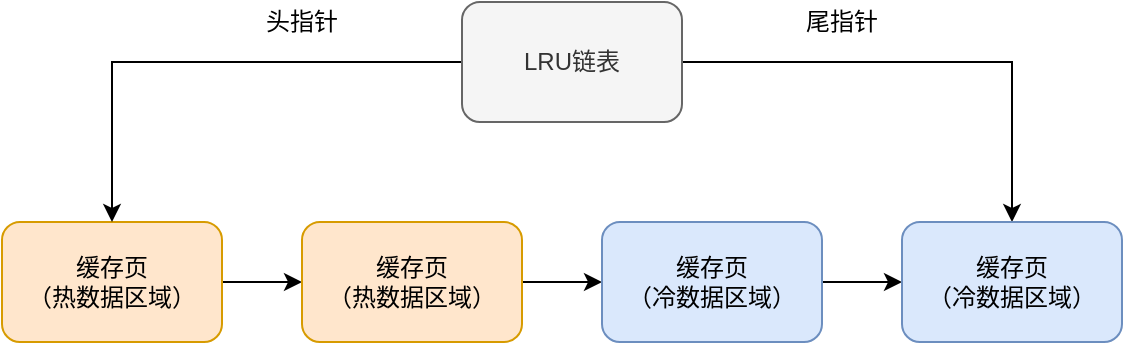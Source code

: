 <mxfile version="14.7.6" type="github">
  <diagram id="UVizJaprPjzL4EIiHQp2" name="Page-1">
    <mxGraphModel dx="946" dy="537" grid="1" gridSize="10" guides="1" tooltips="1" connect="1" arrows="1" fold="1" page="1" pageScale="1" pageWidth="827" pageHeight="1169" math="0" shadow="0">
      <root>
        <mxCell id="0" />
        <mxCell id="1" parent="0" />
        <mxCell id="sVcsrZWwfbeTP-_YkK9G-1" style="edgeStyle=orthogonalEdgeStyle;rounded=0;orthogonalLoop=1;jettySize=auto;html=1;exitX=1;exitY=0.5;exitDx=0;exitDy=0;entryX=0;entryY=0.5;entryDx=0;entryDy=0;" edge="1" parent="1" source="sVcsrZWwfbeTP-_YkK9G-2" target="sVcsrZWwfbeTP-_YkK9G-4">
          <mxGeometry relative="1" as="geometry" />
        </mxCell>
        <mxCell id="sVcsrZWwfbeTP-_YkK9G-2" value="缓存页&lt;br&gt;（热数据区域）" style="rounded=1;whiteSpace=wrap;html=1;fillColor=#ffe6cc;strokeColor=#d79b00;" vertex="1" parent="1">
          <mxGeometry x="160" y="190" width="110" height="60" as="geometry" />
        </mxCell>
        <mxCell id="sVcsrZWwfbeTP-_YkK9G-3" style="edgeStyle=orthogonalEdgeStyle;rounded=0;orthogonalLoop=1;jettySize=auto;html=1;exitX=1;exitY=0.5;exitDx=0;exitDy=0;entryX=0;entryY=0.5;entryDx=0;entryDy=0;" edge="1" parent="1" source="sVcsrZWwfbeTP-_YkK9G-4" target="sVcsrZWwfbeTP-_YkK9G-5">
          <mxGeometry relative="1" as="geometry" />
        </mxCell>
        <mxCell id="sVcsrZWwfbeTP-_YkK9G-4" value="缓存页&lt;br&gt;（热数据区域）" style="rounded=1;whiteSpace=wrap;html=1;fillColor=#ffe6cc;strokeColor=#d79b00;" vertex="1" parent="1">
          <mxGeometry x="310" y="190" width="110" height="60" as="geometry" />
        </mxCell>
        <mxCell id="sVcsrZWwfbeTP-_YkK9G-18" style="edgeStyle=orthogonalEdgeStyle;rounded=0;orthogonalLoop=1;jettySize=auto;html=1;exitX=1;exitY=0.5;exitDx=0;exitDy=0;entryX=0;entryY=0.5;entryDx=0;entryDy=0;" edge="1" parent="1" source="sVcsrZWwfbeTP-_YkK9G-5" target="sVcsrZWwfbeTP-_YkK9G-14">
          <mxGeometry relative="1" as="geometry" />
        </mxCell>
        <mxCell id="sVcsrZWwfbeTP-_YkK9G-5" value="缓存页&lt;br&gt;（冷数据区域）" style="rounded=1;whiteSpace=wrap;html=1;fillColor=#dae8fc;strokeColor=#6c8ebf;" vertex="1" parent="1">
          <mxGeometry x="460" y="190" width="110" height="60" as="geometry" />
        </mxCell>
        <mxCell id="sVcsrZWwfbeTP-_YkK9G-6" style="edgeStyle=orthogonalEdgeStyle;rounded=0;orthogonalLoop=1;jettySize=auto;html=1;exitX=0;exitY=0.5;exitDx=0;exitDy=0;entryX=0.5;entryY=0;entryDx=0;entryDy=0;" edge="1" parent="1" source="sVcsrZWwfbeTP-_YkK9G-8" target="sVcsrZWwfbeTP-_YkK9G-2">
          <mxGeometry relative="1" as="geometry" />
        </mxCell>
        <mxCell id="sVcsrZWwfbeTP-_YkK9G-17" style="edgeStyle=orthogonalEdgeStyle;rounded=0;orthogonalLoop=1;jettySize=auto;html=1;exitX=1;exitY=0.5;exitDx=0;exitDy=0;entryX=0.5;entryY=0;entryDx=0;entryDy=0;" edge="1" parent="1" source="sVcsrZWwfbeTP-_YkK9G-8" target="sVcsrZWwfbeTP-_YkK9G-14">
          <mxGeometry relative="1" as="geometry" />
        </mxCell>
        <mxCell id="sVcsrZWwfbeTP-_YkK9G-8" value="LRU链表" style="rounded=1;whiteSpace=wrap;html=1;fillColor=#f5f5f5;strokeColor=#666666;fontColor=#333333;" vertex="1" parent="1">
          <mxGeometry x="390" y="80" width="110" height="60" as="geometry" />
        </mxCell>
        <mxCell id="sVcsrZWwfbeTP-_YkK9G-9" value="头指针" style="text;html=1;strokeColor=none;fillColor=none;align=center;verticalAlign=middle;whiteSpace=wrap;rounded=0;" vertex="1" parent="1">
          <mxGeometry x="290" y="80" width="40" height="20" as="geometry" />
        </mxCell>
        <mxCell id="sVcsrZWwfbeTP-_YkK9G-10" value="尾指针" style="text;html=1;strokeColor=none;fillColor=none;align=center;verticalAlign=middle;whiteSpace=wrap;rounded=0;" vertex="1" parent="1">
          <mxGeometry x="560" y="80" width="40" height="20" as="geometry" />
        </mxCell>
        <mxCell id="sVcsrZWwfbeTP-_YkK9G-14" value="缓存页&lt;br&gt;（冷数据区域）" style="rounded=1;whiteSpace=wrap;html=1;fillColor=#dae8fc;strokeColor=#6c8ebf;" vertex="1" parent="1">
          <mxGeometry x="610" y="190" width="110" height="60" as="geometry" />
        </mxCell>
      </root>
    </mxGraphModel>
  </diagram>
</mxfile>
